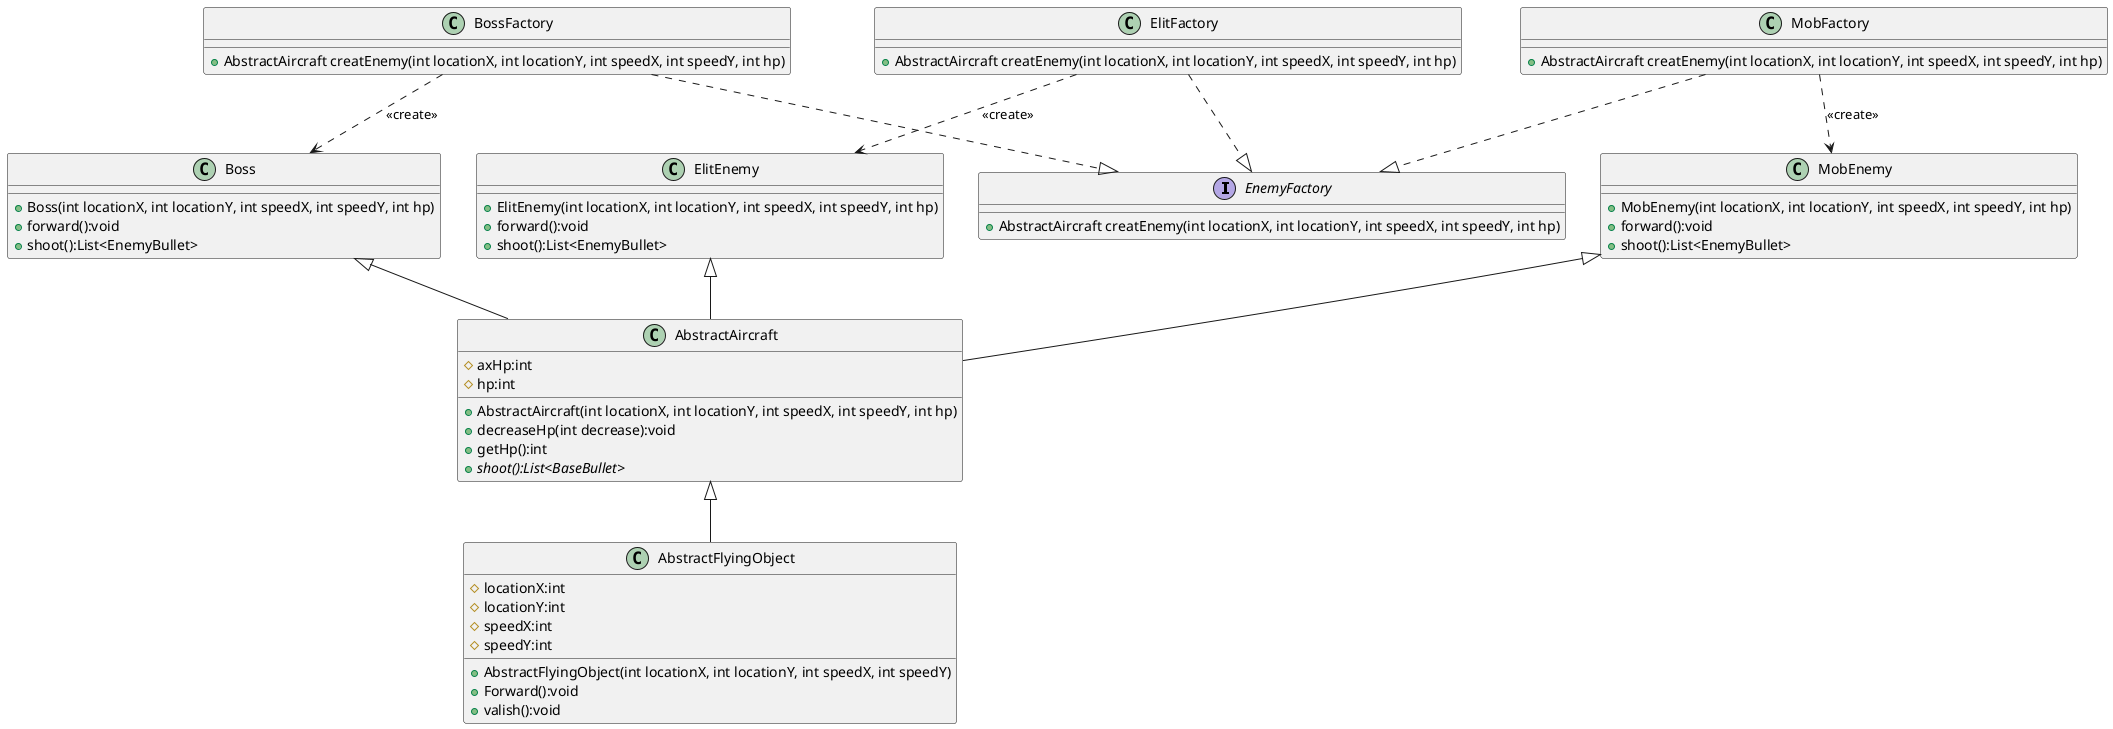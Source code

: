 @startuml
'https://plantuml.com/class-diagram

interface EnemyFactory{
        +AbstractAircraft creatEnemy(int locationX, int locationY, int speedX, int speedY, int hp)
    }

class BossFactory{
        +AbstractAircraft creatEnemy(int locationX, int locationY, int speedX, int speedY, int hp)
    }

class ElitFactory{
        +AbstractAircraft creatEnemy(int locationX, int locationY, int speedX, int speedY, int hp)
    }

class MobFactory{
        +AbstractAircraft creatEnemy(int locationX, int locationY, int speedX, int speedY, int hp)
    }

class AbstractFlyingObject{
        # locationX:int
        # locationY:int
        # speedX:int
        # speedY:int
        + AbstractFlyingObject(int locationX, int locationY, int speedX, int speedY)
        + Forward():void
        + valish():void
    }

class AbstractAircraft{
        # axHp:int
        # hp:int
        + AbstractAircraft(int locationX, int locationY, int speedX, int speedY, int hp)
        + decreaseHp(int decrease):void
        + getHp():int
        + {abstract} shoot():List<BaseBullet>
    }

class Boss{
        + Boss(int locationX, int locationY, int speedX, int speedY, int hp)
        + forward():void
        + shoot():List<EnemyBullet>
    }

class ElitEnemy{
        + ElitEnemy(int locationX, int locationY, int speedX, int speedY, int hp)
        + forward():void
        + shoot():List<EnemyBullet>
    }

class MobEnemy{
        + MobEnemy(int locationX, int locationY, int speedX, int speedY, int hp)
        + forward():void
        + shoot():List<EnemyBullet>
    }

AbstractAircraft <|-- AbstractFlyingObject
Boss <|-- AbstractAircraft
MobEnemy <|-- AbstractAircraft
ElitEnemy <|-- AbstractAircraft

BossFactory ..|> EnemyFactory
MobFactory ..|> EnemyFactory
ElitFactory ..|> EnemyFactory

MobFactory ..> MobEnemy:<<create>>
ElitFactory ..> ElitEnemy:<<create>>
BossFactory ..> Boss:<<create>>



@enduml